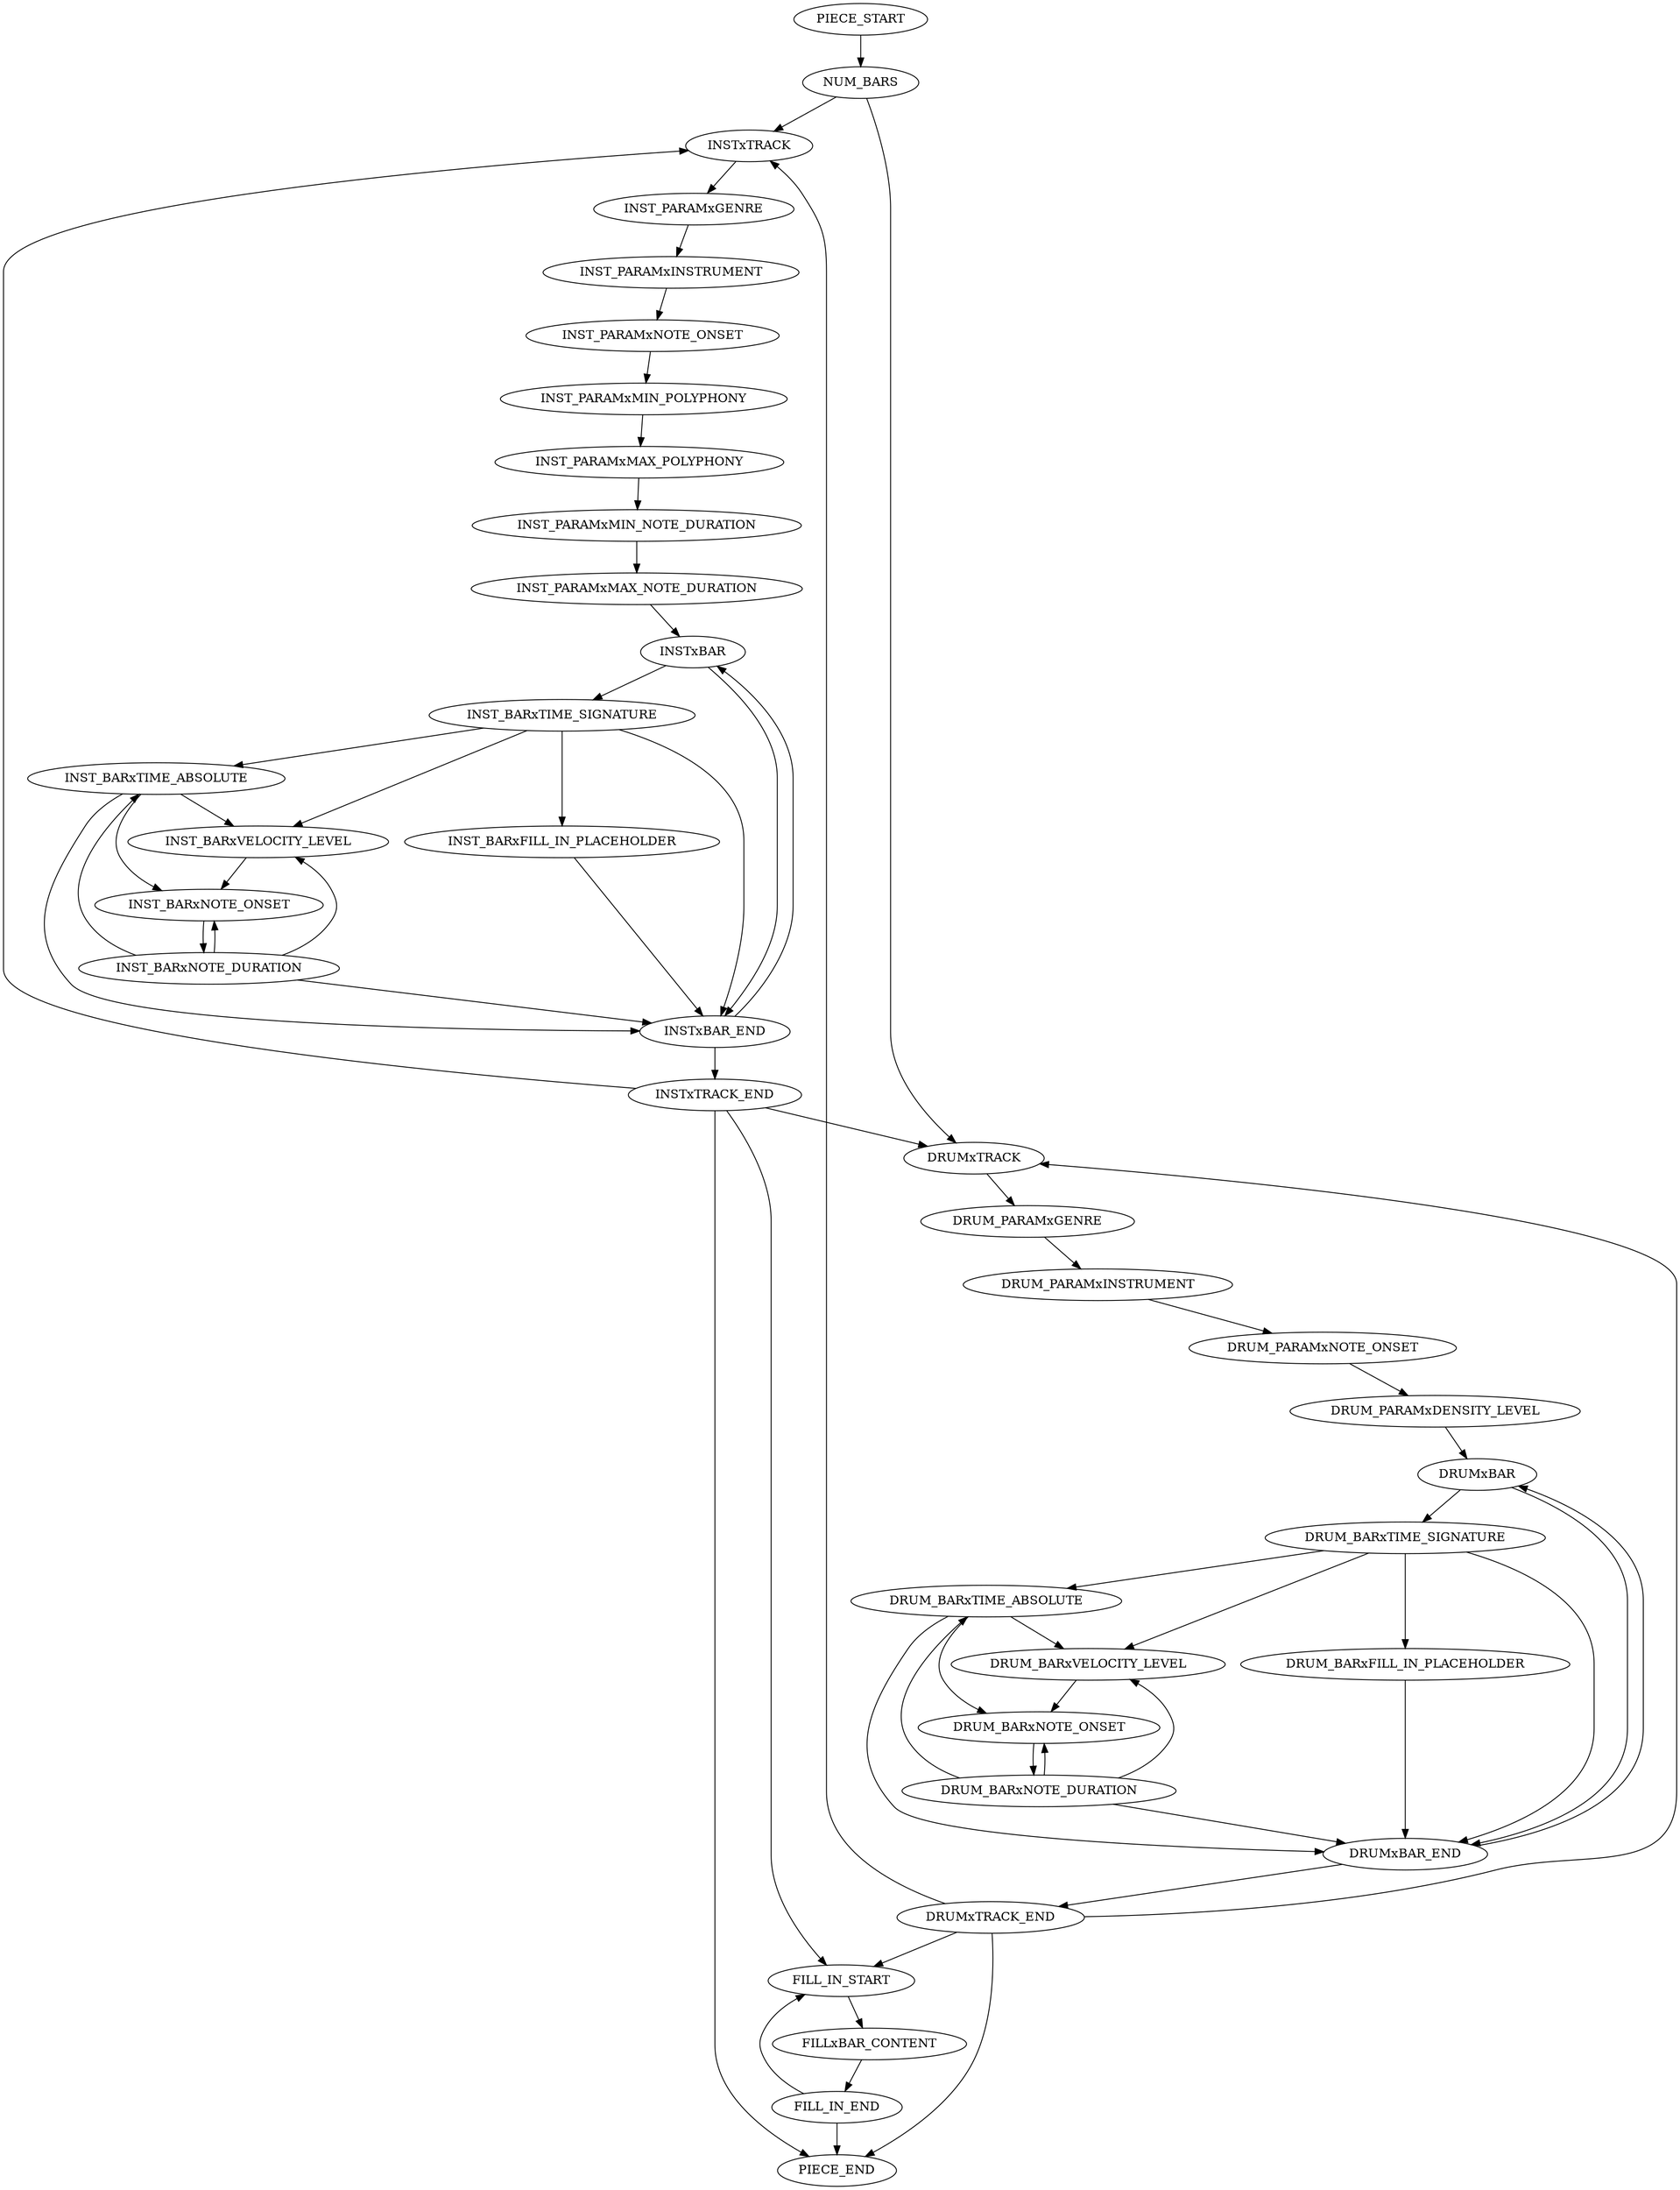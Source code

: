 digraph graphname {
	PIECE_START -> NUM_BARS
	NUM_BARS -> INSTxTRACK
	INSTxBAR_END -> INSTxBAR
	INSTxBAR_END -> INSTxTRACK_END
	INSTxTRACK_END -> INSTxTRACK
	INSTxTRACK_END -> DRUMxTRACK
	INSTxTRACK_END -> PIECE_END
	INSTxTRACK_END -> FILL_IN_START
	NUM_BARS -> DRUMxTRACK
	DRUMxBAR_END -> DRUMxBAR
	DRUMxBAR_END -> DRUMxTRACK_END
	DRUMxTRACK_END -> DRUMxTRACK
	DRUMxTRACK_END -> INSTxTRACK
	DRUMxTRACK_END -> PIECE_END
	DRUMxTRACK_END -> FILL_IN_START
	FILL_IN_START -> FILLxBAR_CONTENT
	FILLxBAR_CONTENT -> FILL_IN_END
	FILL_IN_END -> FILL_IN_START
	FILL_IN_END -> PIECE_END
	INSTxBAR -> INST_BARxTIME_SIGNATURE
	INST_BARxTIME_SIGNATURE -> INST_BARxTIME_ABSOLUTE
	INST_BARxTIME_SIGNATURE -> INST_BARxVELOCITY_LEVEL
	INST_BARxTIME_SIGNATURE -> INSTxBAR_END
	INST_BARxVELOCITY_LEVEL -> INST_BARxNOTE_ONSET
	INST_BARxNOTE_ONSET -> INST_BARxNOTE_DURATION
	INST_BARxNOTE_DURATION -> INST_BARxTIME_ABSOLUTE
	INST_BARxNOTE_DURATION -> INST_BARxNOTE_ONSET
	INST_BARxNOTE_DURATION -> INST_BARxVELOCITY_LEVEL
	INST_BARxNOTE_DURATION -> INSTxBAR_END
	INST_BARxTIME_ABSOLUTE -> INST_BARxNOTE_ONSET
	INST_BARxTIME_ABSOLUTE -> INST_BARxVELOCITY_LEVEL
	INST_BARxTIME_ABSOLUTE -> INSTxBAR_END
	INST_BARxTIME_SIGNATURE -> INST_BARxFILL_IN_PLACEHOLDER
	INST_BARxFILL_IN_PLACEHOLDER -> INSTxBAR_END
	INSTxBAR -> INSTxBAR_END
	DRUMxBAR -> DRUM_BARxTIME_SIGNATURE
	DRUM_BARxTIME_SIGNATURE -> DRUM_BARxTIME_ABSOLUTE
	DRUM_BARxTIME_SIGNATURE -> DRUM_BARxVELOCITY_LEVEL
	DRUM_BARxTIME_SIGNATURE -> DRUMxBAR_END
	DRUM_BARxVELOCITY_LEVEL -> DRUM_BARxNOTE_ONSET
	DRUM_BARxNOTE_ONSET -> DRUM_BARxNOTE_DURATION
	DRUM_BARxNOTE_DURATION -> DRUM_BARxTIME_ABSOLUTE
	DRUM_BARxNOTE_DURATION -> DRUM_BARxNOTE_ONSET
	DRUM_BARxNOTE_DURATION -> DRUM_BARxVELOCITY_LEVEL
	DRUM_BARxNOTE_DURATION -> DRUMxBAR_END
	DRUM_BARxTIME_ABSOLUTE -> DRUM_BARxNOTE_ONSET
	DRUM_BARxTIME_ABSOLUTE -> DRUM_BARxVELOCITY_LEVEL
	DRUM_BARxTIME_ABSOLUTE -> DRUMxBAR_END
	DRUM_BARxTIME_SIGNATURE -> DRUM_BARxFILL_IN_PLACEHOLDER
	DRUM_BARxFILL_IN_PLACEHOLDER -> DRUMxBAR_END
	DRUMxBAR -> DRUMxBAR_END
	INSTxTRACK -> INST_PARAMxGENRE -> INST_PARAMxINSTRUMENT -> INST_PARAMxNOTE_ONSET -> INST_PARAMxMIN_POLYPHONY -> INST_PARAMxMAX_POLYPHONY -> INST_PARAMxMIN_NOTE_DURATION -> INST_PARAMxMAX_NOTE_DURATION -> INSTxBAR
	DRUMxTRACK -> DRUM_PARAMxGENRE -> DRUM_PARAMxINSTRUMENT -> DRUM_PARAMxNOTE_ONSET -> DRUM_PARAMxDENSITY_LEVEL -> DRUMxBAR
}
